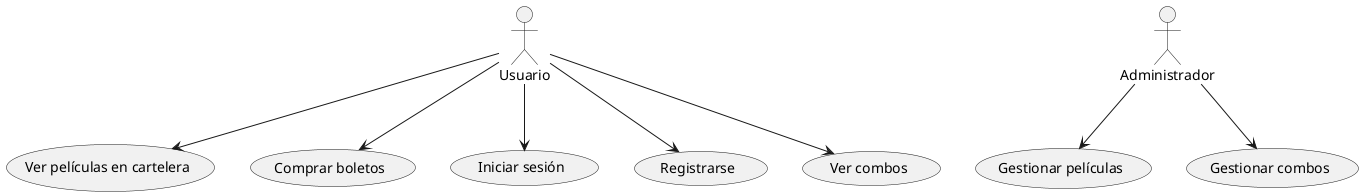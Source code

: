 @startuml
actor Usuario
actor Administrador

Usuario --> (Ver películas en cartelera)
Usuario --> (Comprar boletos)
Usuario --> (Iniciar sesión)
Usuario --> (Registrarse)
Usuario --> (Ver combos)

Administrador --> (Gestionar películas)
Administrador --> (Gestionar combos)
@enduml